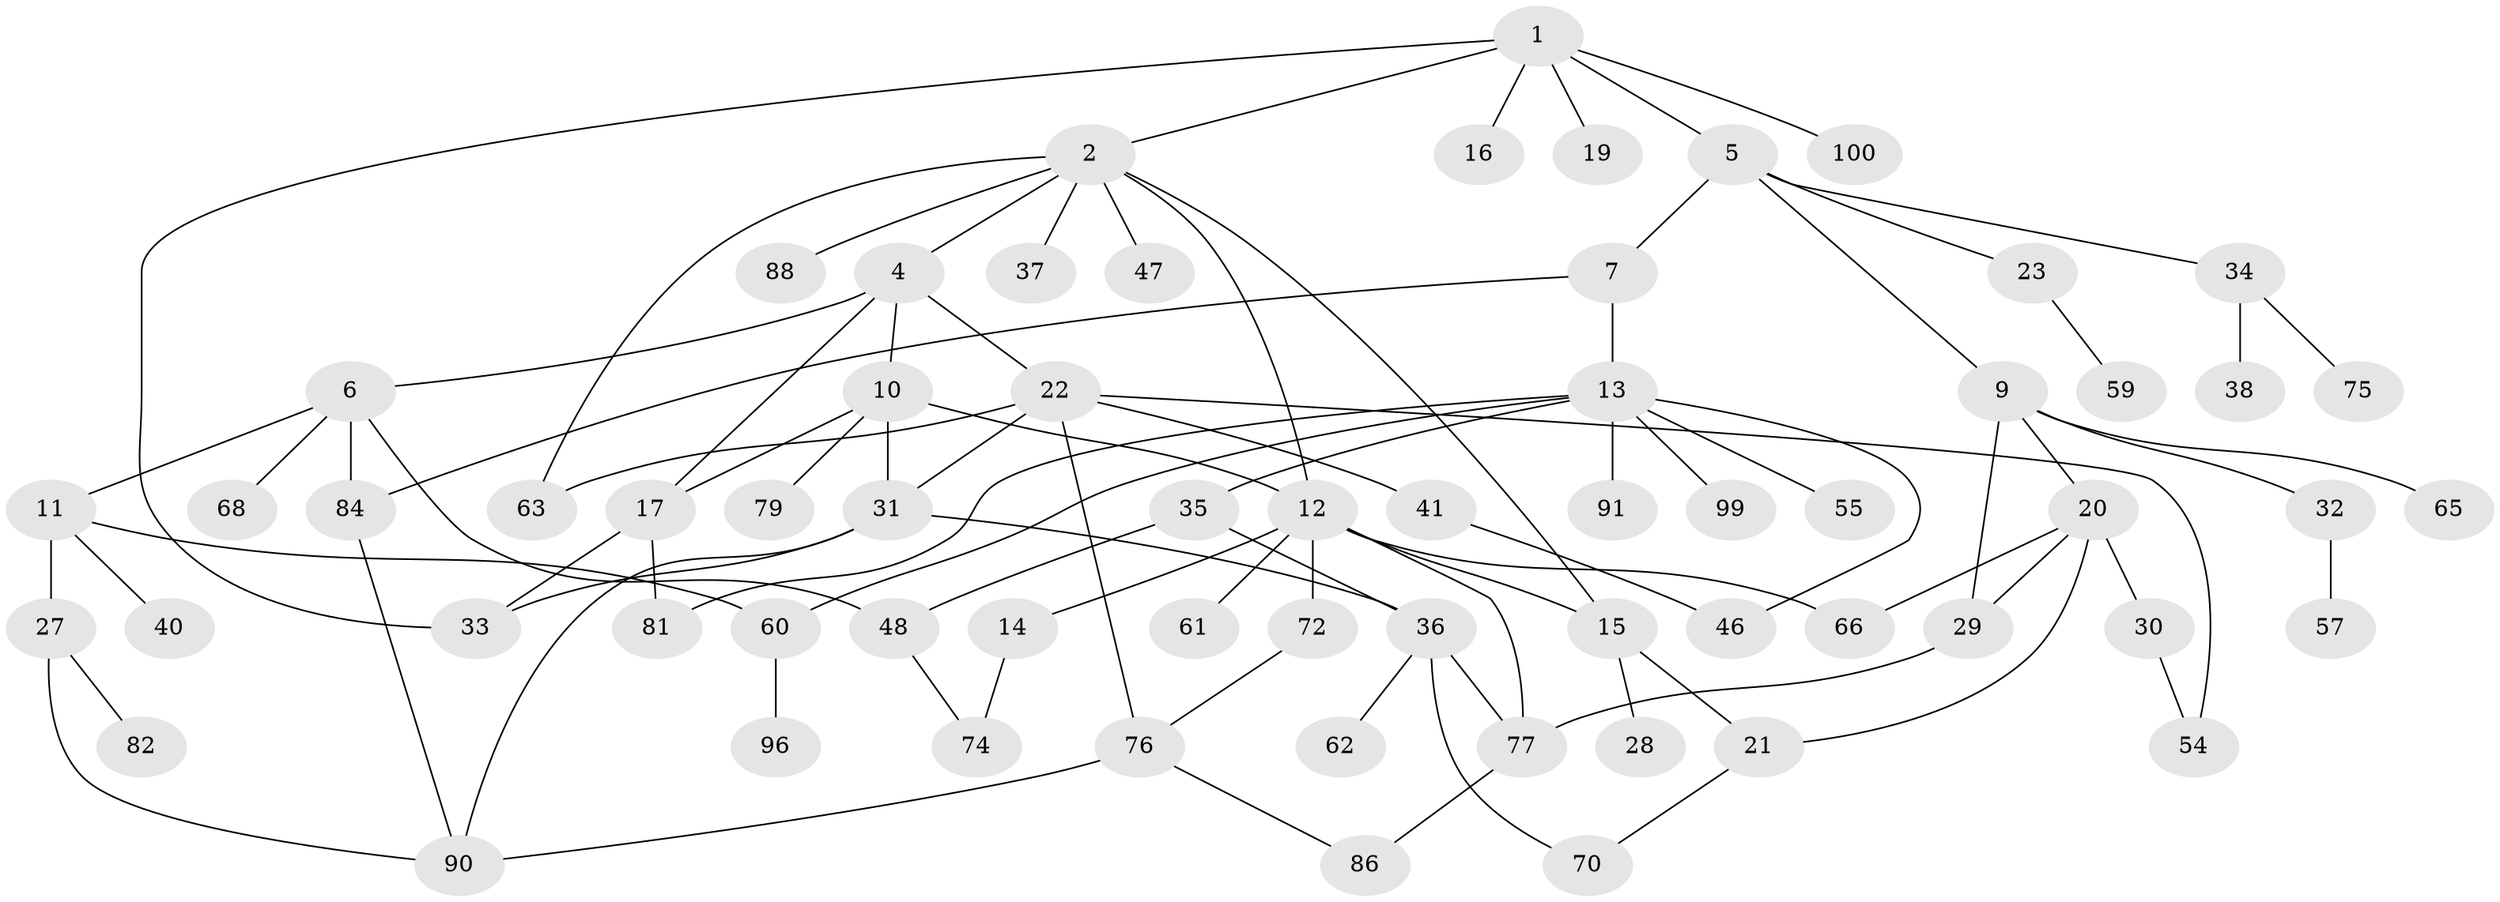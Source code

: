 // original degree distribution, {5: 0.09, 7: 0.02, 3: 0.18, 6: 0.02, 4: 0.1, 1: 0.33, 2: 0.26}
// Generated by graph-tools (version 1.1) at 2025/38/02/21/25 10:38:51]
// undirected, 65 vertices, 90 edges
graph export_dot {
graph [start="1"]
  node [color=gray90,style=filled];
  1 [super="+3"];
  2 [super="+94"];
  4 [super="+83"];
  5 [super="+8"];
  6 [super="+45"];
  7;
  9 [super="+25"];
  10 [super="+73"];
  11 [super="+26"];
  12 [super="+39"];
  13 [super="+53"];
  14 [super="+18"];
  15;
  16 [super="+97"];
  17;
  19;
  20 [super="+71"];
  21;
  22 [super="+50"];
  23 [super="+24"];
  27 [super="+56"];
  28;
  29 [super="+58"];
  30;
  31 [super="+42"];
  32 [super="+78"];
  33 [super="+67"];
  34 [super="+52"];
  35;
  36 [super="+44"];
  37;
  38;
  40;
  41 [super="+43"];
  46 [super="+49"];
  47 [super="+69"];
  48 [super="+51"];
  54;
  55;
  57;
  59 [super="+95"];
  60 [super="+64"];
  61;
  62;
  63;
  65;
  66 [super="+98"];
  68;
  70;
  72;
  74;
  75;
  76 [super="+80"];
  77 [super="+85"];
  79 [super="+92"];
  81;
  82 [super="+89"];
  84 [super="+87"];
  86;
  88;
  90 [super="+93"];
  91;
  96;
  99;
  100;
  1 -- 2;
  1 -- 5;
  1 -- 16;
  1 -- 33;
  1 -- 19;
  1 -- 100;
  2 -- 4;
  2 -- 12;
  2 -- 37;
  2 -- 47;
  2 -- 88;
  2 -- 63;
  2 -- 15;
  4 -- 6;
  4 -- 10;
  4 -- 17;
  4 -- 22;
  5 -- 7;
  5 -- 9;
  5 -- 23;
  5 -- 34;
  6 -- 11;
  6 -- 48;
  6 -- 68;
  6 -- 84;
  7 -- 13;
  7 -- 84;
  9 -- 20;
  9 -- 32;
  9 -- 65;
  9 -- 29;
  10 -- 79;
  10 -- 12;
  10 -- 17;
  10 -- 31;
  11 -- 27;
  11 -- 40;
  11 -- 60;
  12 -- 14;
  12 -- 15;
  12 -- 61;
  12 -- 66;
  12 -- 77;
  12 -- 72;
  13 -- 35;
  13 -- 60;
  13 -- 81;
  13 -- 99;
  13 -- 55;
  13 -- 91;
  13 -- 46;
  14 -- 74;
  15 -- 28;
  15 -- 21;
  17 -- 33;
  17 -- 81;
  20 -- 21;
  20 -- 30;
  20 -- 66;
  20 -- 29;
  21 -- 70;
  22 -- 31;
  22 -- 41;
  22 -- 76;
  22 -- 54;
  22 -- 63;
  23 -- 59;
  27 -- 90;
  27 -- 82;
  29 -- 77;
  30 -- 54;
  31 -- 36;
  31 -- 90;
  31 -- 33;
  32 -- 57;
  34 -- 38;
  34 -- 75;
  35 -- 48;
  35 -- 36;
  36 -- 62;
  36 -- 77;
  36 -- 70;
  41 -- 46;
  48 -- 74;
  60 -- 96;
  72 -- 76;
  76 -- 86;
  76 -- 90;
  77 -- 86;
  84 -- 90;
}
